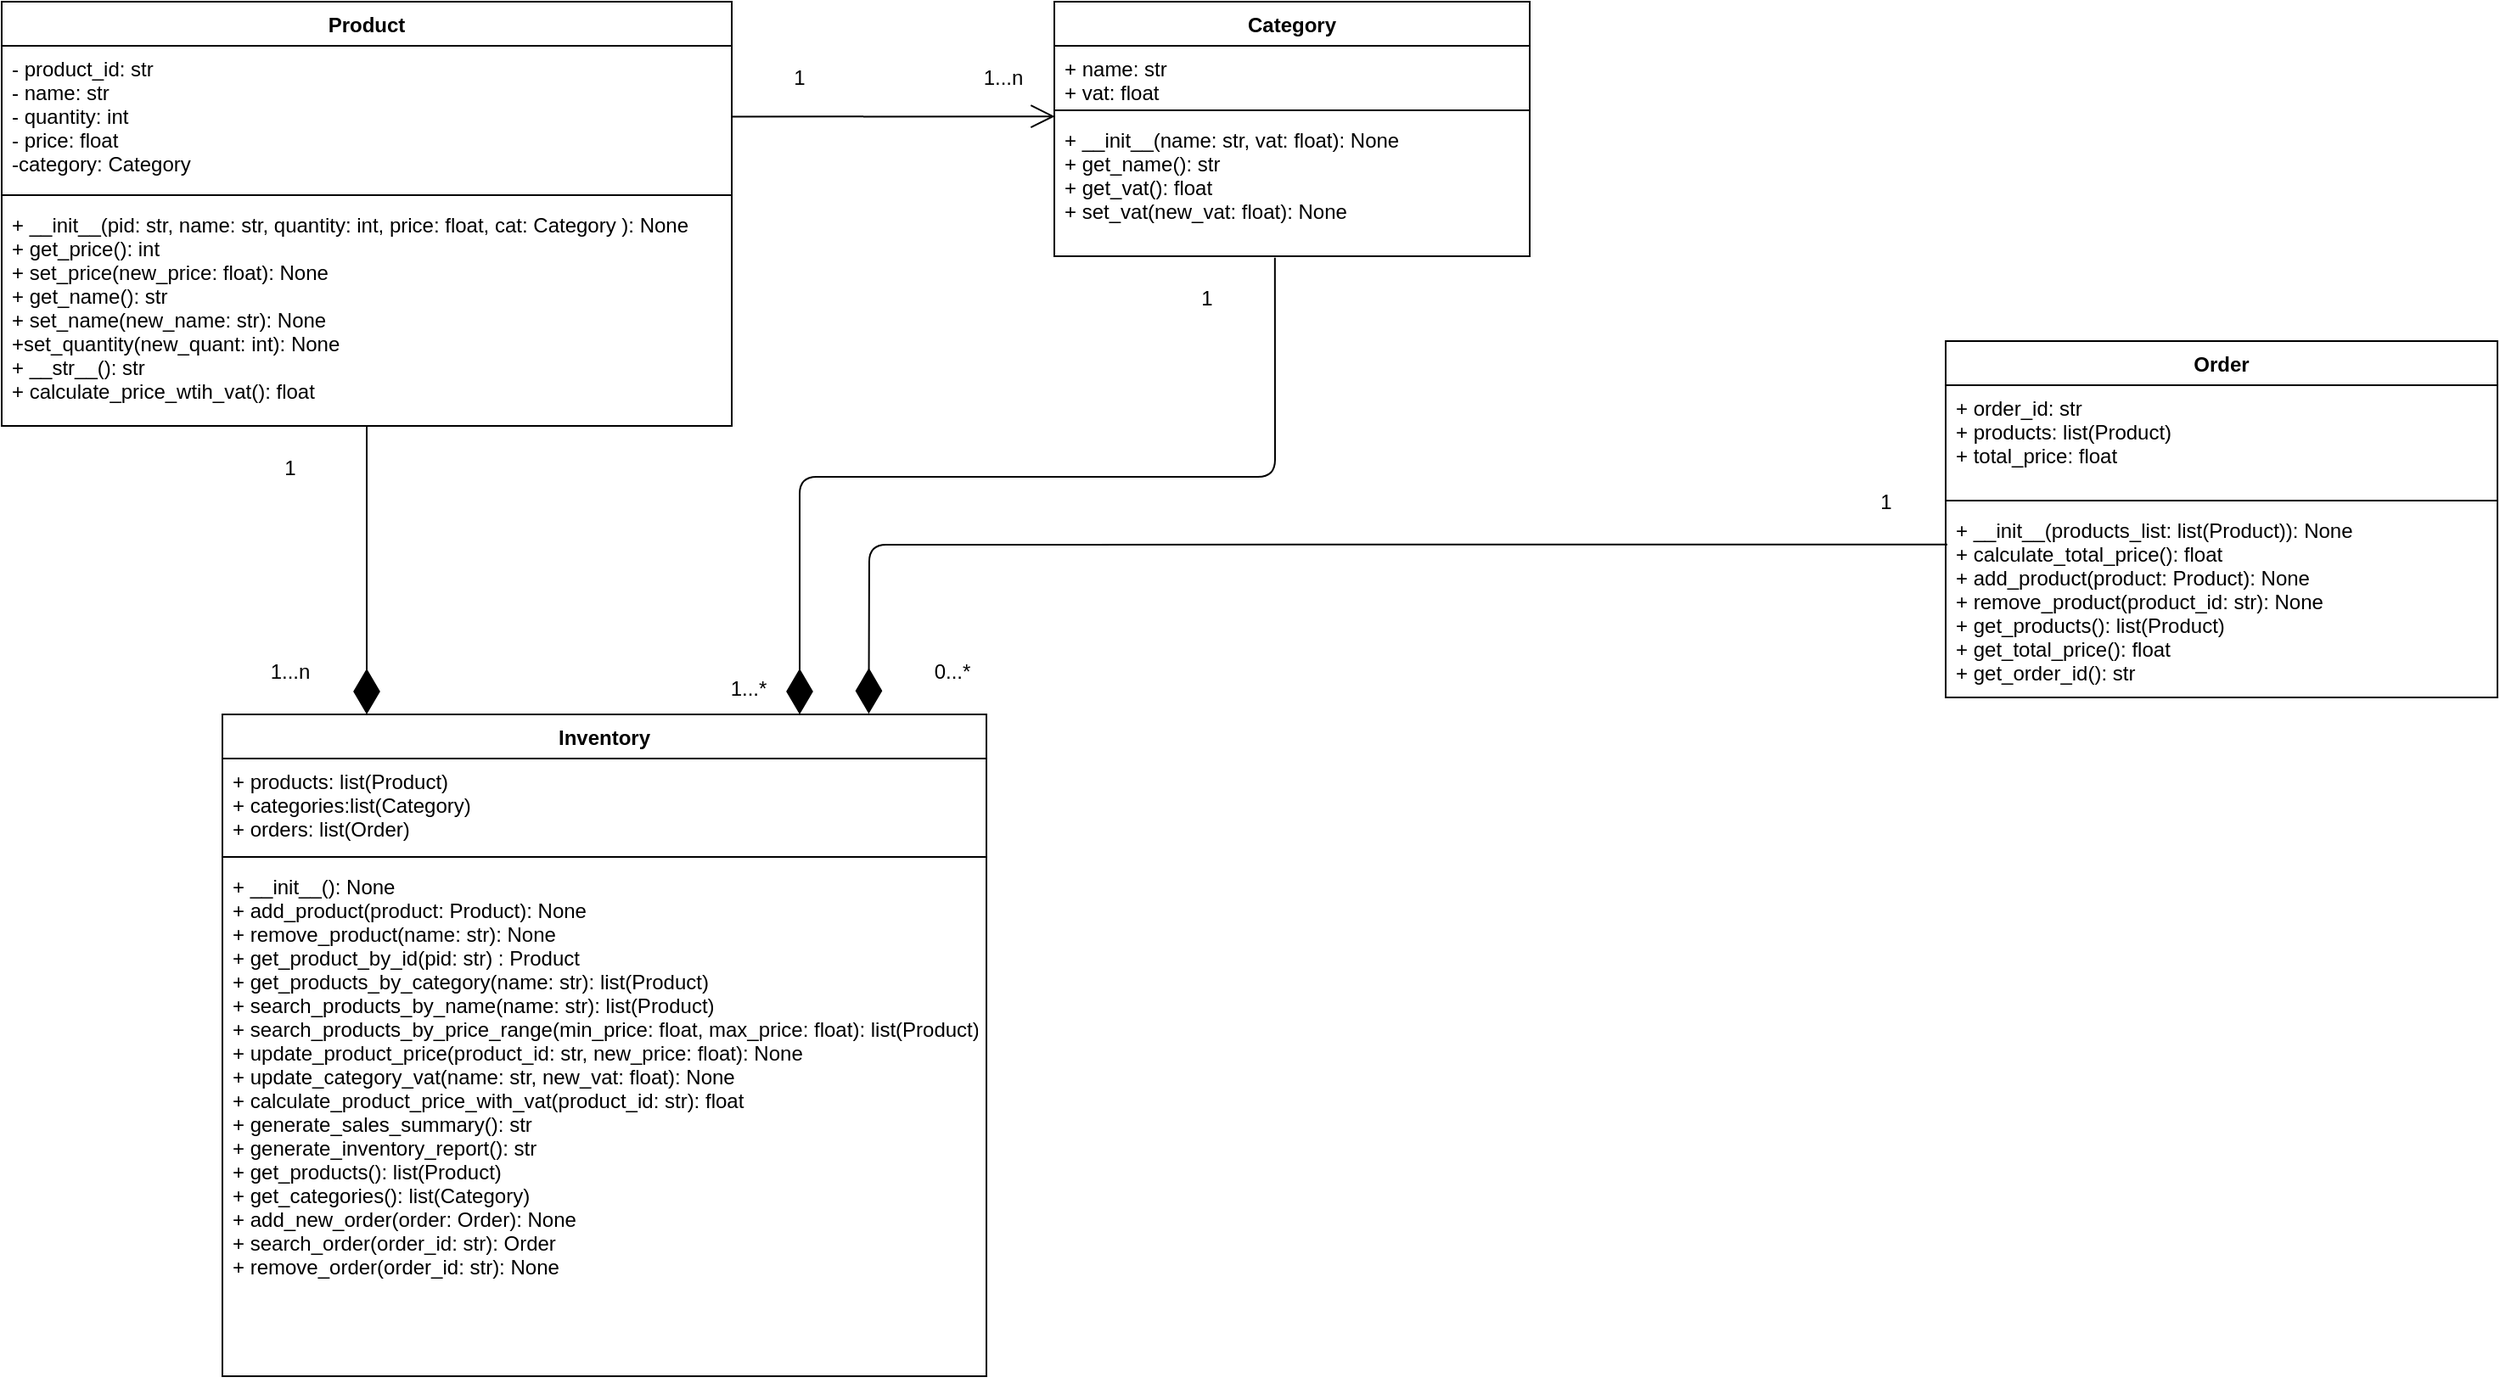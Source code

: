 <mxfile>
    <diagram id="1alBiejeFZ0fAzC5Gt0E" name="Page-1">
        <mxGraphModel dx="345" dy="307" grid="1" gridSize="10" guides="1" tooltips="1" connect="1" arrows="1" fold="1" page="1" pageScale="1" pageWidth="850" pageHeight="1100" math="0" shadow="0">
            <root>
                <mxCell id="0"/>
                <mxCell id="1" parent="0"/>
                <mxCell id="6" value="Product" style="swimlane;fontStyle=1;align=center;verticalAlign=top;childLayout=stackLayout;horizontal=1;startSize=26;horizontalStack=0;resizeParent=1;resizeParentMax=0;resizeLast=0;collapsible=1;marginBottom=0;" vertex="1" parent="1">
                    <mxGeometry x="50" y="120" width="430" height="250" as="geometry"/>
                </mxCell>
                <mxCell id="7" value="- product_id: str&#10;- name: str&#10;- quantity: int&#10;- price: float&#10;-category: Category" style="text;strokeColor=none;fillColor=none;align=left;verticalAlign=top;spacingLeft=4;spacingRight=4;overflow=hidden;rotatable=0;points=[[0,0.5],[1,0.5]];portConstraint=eastwest;" vertex="1" parent="6">
                    <mxGeometry y="26" width="430" height="84" as="geometry"/>
                </mxCell>
                <mxCell id="8" value="" style="line;strokeWidth=1;fillColor=none;align=left;verticalAlign=middle;spacingTop=-1;spacingLeft=3;spacingRight=3;rotatable=0;labelPosition=right;points=[];portConstraint=eastwest;strokeColor=inherit;" vertex="1" parent="6">
                    <mxGeometry y="110" width="430" height="8" as="geometry"/>
                </mxCell>
                <mxCell id="9" value="+ __init__(pid: str, name: str, quantity: int, price: float, cat: Category ): None&#10;+ get_price(): int&#10;+ set_price(new_price: float): None&#10;+ get_name(): str&#10;+ set_name(new_name: str): None&#10;+set_quantity(new_quant: int): None&#10;+ __str__(): str&#10;+ calculate_price_wtih_vat(): float&#10;" style="text;strokeColor=none;fillColor=none;align=left;verticalAlign=top;spacingLeft=4;spacingRight=4;overflow=hidden;rotatable=0;points=[[0,0.5],[1,0.5]];portConstraint=eastwest;" vertex="1" parent="6">
                    <mxGeometry y="118" width="430" height="132" as="geometry"/>
                </mxCell>
                <mxCell id="14" value="Category" style="swimlane;fontStyle=1;align=center;verticalAlign=top;childLayout=stackLayout;horizontal=1;startSize=26;horizontalStack=0;resizeParent=1;resizeParentMax=0;resizeLast=0;collapsible=1;marginBottom=0;" vertex="1" parent="1">
                    <mxGeometry x="670" y="120" width="280" height="150" as="geometry"/>
                </mxCell>
                <mxCell id="15" value="+ name: str&#10;+ vat: float" style="text;strokeColor=none;fillColor=none;align=left;verticalAlign=top;spacingLeft=4;spacingRight=4;overflow=hidden;rotatable=0;points=[[0,0.5],[1,0.5]];portConstraint=eastwest;" vertex="1" parent="14">
                    <mxGeometry y="26" width="280" height="34" as="geometry"/>
                </mxCell>
                <mxCell id="16" value="" style="line;strokeWidth=1;fillColor=none;align=left;verticalAlign=middle;spacingTop=-1;spacingLeft=3;spacingRight=3;rotatable=0;labelPosition=right;points=[];portConstraint=eastwest;strokeColor=inherit;" vertex="1" parent="14">
                    <mxGeometry y="60" width="280" height="8" as="geometry"/>
                </mxCell>
                <mxCell id="17" value="+ __init__(name: str, vat: float): None&#10;+ get_name(): str&#10;+ get_vat(): float&#10;+ set_vat(new_vat: float): None" style="text;strokeColor=none;fillColor=none;align=left;verticalAlign=top;spacingLeft=4;spacingRight=4;overflow=hidden;rotatable=0;points=[[0,0.5],[1,0.5]];portConstraint=eastwest;" vertex="1" parent="14">
                    <mxGeometry y="68" width="280" height="82" as="geometry"/>
                </mxCell>
                <mxCell id="18" value="" style="endArrow=open;endFill=1;endSize=12;html=1;entryX=0.001;entryY=0.946;entryDx=0;entryDy=0;entryPerimeter=0;" edge="1" parent="1" source="7" target="16">
                    <mxGeometry width="160" relative="1" as="geometry">
                        <mxPoint x="620" y="240" as="sourcePoint"/>
                        <mxPoint x="660" y="250" as="targetPoint"/>
                    </mxGeometry>
                </mxCell>
                <mxCell id="19" value="Inventory" style="swimlane;fontStyle=1;align=center;verticalAlign=top;childLayout=stackLayout;horizontal=1;startSize=26;horizontalStack=0;resizeParent=1;resizeParentMax=0;resizeLast=0;collapsible=1;marginBottom=0;" vertex="1" parent="1">
                    <mxGeometry x="180" y="540" width="450" height="390" as="geometry"/>
                </mxCell>
                <mxCell id="20" value="+ products: list(Product)&#10;+ categories:list(Category)&#10;+ orders: list(Order)" style="text;strokeColor=none;fillColor=none;align=left;verticalAlign=top;spacingLeft=4;spacingRight=4;overflow=hidden;rotatable=0;points=[[0,0.5],[1,0.5]];portConstraint=eastwest;" vertex="1" parent="19">
                    <mxGeometry y="26" width="450" height="54" as="geometry"/>
                </mxCell>
                <mxCell id="21" value="" style="line;strokeWidth=1;fillColor=none;align=left;verticalAlign=middle;spacingTop=-1;spacingLeft=3;spacingRight=3;rotatable=0;labelPosition=right;points=[];portConstraint=eastwest;strokeColor=inherit;" vertex="1" parent="19">
                    <mxGeometry y="80" width="450" height="8" as="geometry"/>
                </mxCell>
                <mxCell id="22" value="+ __init__(): None&#10;+ add_product(product: Product): None&#10;+ remove_product(name: str): None&#10;+ get_product_by_id(pid: str) : Product&#10;+ get_products_by_category(name: str): list(Product)&#10;+ search_products_by_name(name: str): list(Product)&#10;+ search_products_by_price_range(min_price: float, max_price: float): list(Product)&#10;+ update_product_price(product_id: str, new_price: float): None&#10;+ update_category_vat(name: str, new_vat: float): None&#10;+ calculate_product_price_with_vat(product_id: str): float&#10;+ generate_sales_summary(): str&#10;+ generate_inventory_report(): str&#10;+ get_products(): list(Product)&#10;+ get_categories(): list(Category)&#10;+ add_new_order(order: Order): None&#10;+ search_order(order_id: str): Order&#10;+ remove_order(order_id: str): None" style="text;strokeColor=none;fillColor=none;align=left;verticalAlign=top;spacingLeft=4;spacingRight=4;overflow=hidden;rotatable=0;points=[[0,0.5],[1,0.5]];portConstraint=eastwest;" vertex="1" parent="19">
                    <mxGeometry y="88" width="450" height="302" as="geometry"/>
                </mxCell>
                <mxCell id="23" value="" style="endArrow=diamondThin;endFill=1;endSize=24;html=1;" edge="1" parent="1" source="9">
                    <mxGeometry width="160" relative="1" as="geometry">
                        <mxPoint x="210" y="470" as="sourcePoint"/>
                        <mxPoint x="265" y="540" as="targetPoint"/>
                        <Array as="points"/>
                    </mxGeometry>
                </mxCell>
                <mxCell id="24" value="" style="endArrow=diamondThin;endFill=1;endSize=24;html=1;exitX=0.464;exitY=1.011;exitDx=0;exitDy=0;exitPerimeter=0;" edge="1" parent="1" source="17">
                    <mxGeometry width="160" relative="1" as="geometry">
                        <mxPoint x="630" y="330" as="sourcePoint"/>
                        <mxPoint x="520" y="540" as="targetPoint"/>
                        <Array as="points">
                            <mxPoint x="800" y="400"/>
                            <mxPoint x="520" y="400"/>
                        </Array>
                    </mxGeometry>
                </mxCell>
                <mxCell id="25" value="Order" style="swimlane;fontStyle=1;align=center;verticalAlign=top;childLayout=stackLayout;horizontal=1;startSize=26;horizontalStack=0;resizeParent=1;resizeParentMax=0;resizeLast=0;collapsible=1;marginBottom=0;" vertex="1" parent="1">
                    <mxGeometry x="1195" y="320" width="325" height="210" as="geometry"/>
                </mxCell>
                <mxCell id="26" value="+ order_id: str&#10;+ products: list(Product)&#10;+ total_price: float" style="text;strokeColor=none;fillColor=none;align=left;verticalAlign=top;spacingLeft=4;spacingRight=4;overflow=hidden;rotatable=0;points=[[0,0.5],[1,0.5]];portConstraint=eastwest;" vertex="1" parent="25">
                    <mxGeometry y="26" width="325" height="64" as="geometry"/>
                </mxCell>
                <mxCell id="27" value="" style="line;strokeWidth=1;fillColor=none;align=left;verticalAlign=middle;spacingTop=-1;spacingLeft=3;spacingRight=3;rotatable=0;labelPosition=right;points=[];portConstraint=eastwest;strokeColor=inherit;" vertex="1" parent="25">
                    <mxGeometry y="90" width="325" height="8" as="geometry"/>
                </mxCell>
                <mxCell id="28" value="+ __init__(products_list: list(Product)): None&#10;+ calculate_total_price(): float&#10;+ add_product(product: Product): None&#10;+ remove_product(product_id: str): None&#10;+ get_products(): list(Product)&#10;+ get_total_price(): float&#10;+ get_order_id(): str&#10;" style="text;strokeColor=none;fillColor=none;align=left;verticalAlign=top;spacingLeft=4;spacingRight=4;overflow=hidden;rotatable=0;points=[[0,0.5],[1,0.5]];portConstraint=eastwest;" vertex="1" parent="25">
                    <mxGeometry y="98" width="325" height="112" as="geometry"/>
                </mxCell>
                <mxCell id="30" value="" style="endArrow=diamondThin;endFill=1;endSize=24;html=1;entryX=0.846;entryY=-0.001;entryDx=0;entryDy=0;entryPerimeter=0;exitX=0.003;exitY=0.195;exitDx=0;exitDy=0;exitPerimeter=0;" edge="1" parent="1" source="28" target="19">
                    <mxGeometry width="160" relative="1" as="geometry">
                        <mxPoint x="1200" y="431" as="sourcePoint"/>
                        <mxPoint x="830" y="670" as="targetPoint"/>
                        <Array as="points">
                            <mxPoint x="561" y="440"/>
                        </Array>
                    </mxGeometry>
                </mxCell>
                <mxCell id="31" value="1...n" style="text;strokeColor=none;align=center;fillColor=none;html=1;verticalAlign=middle;whiteSpace=wrap;rounded=0;" vertex="1" parent="1">
                    <mxGeometry x="610" y="150" width="60" height="30" as="geometry"/>
                </mxCell>
                <mxCell id="32" value="1" style="text;strokeColor=none;align=center;fillColor=none;html=1;verticalAlign=middle;whiteSpace=wrap;rounded=0;" vertex="1" parent="1">
                    <mxGeometry x="490" y="150" width="60" height="30" as="geometry"/>
                </mxCell>
                <mxCell id="33" value="1...n" style="text;strokeColor=none;align=center;fillColor=none;html=1;verticalAlign=middle;whiteSpace=wrap;rounded=0;" vertex="1" parent="1">
                    <mxGeometry x="190" y="500" width="60" height="30" as="geometry"/>
                </mxCell>
                <mxCell id="34" value="1" style="text;strokeColor=none;align=center;fillColor=none;html=1;verticalAlign=middle;whiteSpace=wrap;rounded=0;" vertex="1" parent="1">
                    <mxGeometry x="190" y="380" width="60" height="30" as="geometry"/>
                </mxCell>
                <mxCell id="35" value="1...*" style="text;strokeColor=none;align=center;fillColor=none;html=1;verticalAlign=middle;whiteSpace=wrap;rounded=0;" vertex="1" parent="1">
                    <mxGeometry x="460" y="510" width="60" height="30" as="geometry"/>
                </mxCell>
                <mxCell id="36" value="1" style="text;strokeColor=none;align=center;fillColor=none;html=1;verticalAlign=middle;whiteSpace=wrap;rounded=0;" vertex="1" parent="1">
                    <mxGeometry x="730" y="280" width="60" height="30" as="geometry"/>
                </mxCell>
                <mxCell id="37" value="0...*" style="text;strokeColor=none;align=center;fillColor=none;html=1;verticalAlign=middle;whiteSpace=wrap;rounded=0;" vertex="1" parent="1">
                    <mxGeometry x="580" y="500" width="60" height="30" as="geometry"/>
                </mxCell>
                <mxCell id="38" value="1" style="text;strokeColor=none;align=center;fillColor=none;html=1;verticalAlign=middle;whiteSpace=wrap;rounded=0;" vertex="1" parent="1">
                    <mxGeometry x="1130" y="400" width="60" height="30" as="geometry"/>
                </mxCell>
            </root>
        </mxGraphModel>
    </diagram>
</mxfile>